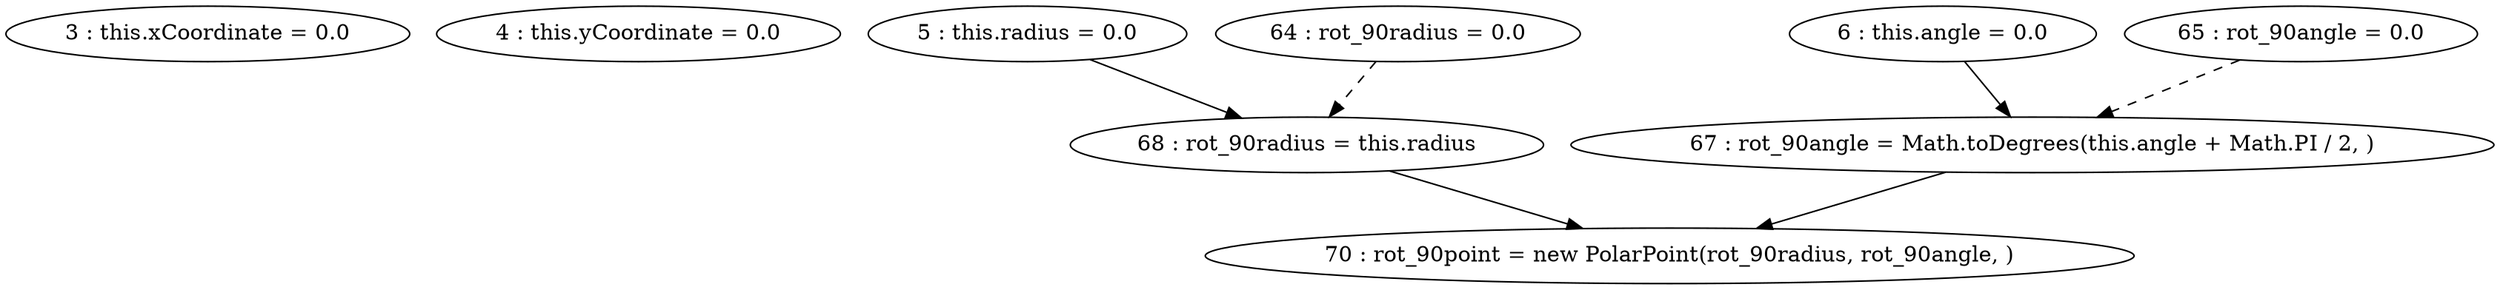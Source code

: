 digraph G {
"3 : this.xCoordinate = 0.0"
"4 : this.yCoordinate = 0.0"
"5 : this.radius = 0.0"
"5 : this.radius = 0.0" -> "68 : rot_90radius = this.radius"
"6 : this.angle = 0.0"
"6 : this.angle = 0.0" -> "67 : rot_90angle = Math.toDegrees(this.angle + Math.PI / 2, )"
"64 : rot_90radius = 0.0"
"64 : rot_90radius = 0.0" -> "68 : rot_90radius = this.radius" [style=dashed]
"65 : rot_90angle = 0.0"
"65 : rot_90angle = 0.0" -> "67 : rot_90angle = Math.toDegrees(this.angle + Math.PI / 2, )" [style=dashed]
"67 : rot_90angle = Math.toDegrees(this.angle + Math.PI / 2, )"
"67 : rot_90angle = Math.toDegrees(this.angle + Math.PI / 2, )" -> "70 : rot_90point = new PolarPoint(rot_90radius, rot_90angle, )"
"68 : rot_90radius = this.radius"
"68 : rot_90radius = this.radius" -> "70 : rot_90point = new PolarPoint(rot_90radius, rot_90angle, )"
"70 : rot_90point = new PolarPoint(rot_90radius, rot_90angle, )"
}